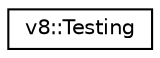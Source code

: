 digraph "Graphical Class Hierarchy"
{
  edge [fontname="Helvetica",fontsize="10",labelfontname="Helvetica",labelfontsize="10"];
  node [fontname="Helvetica",fontsize="10",shape=record];
  rankdir="LR";
  Node1 [label="v8::Testing",height=0.2,width=0.4,color="black", fillcolor="white", style="filled",URL="$classv8_1_1Testing.html"];
}
